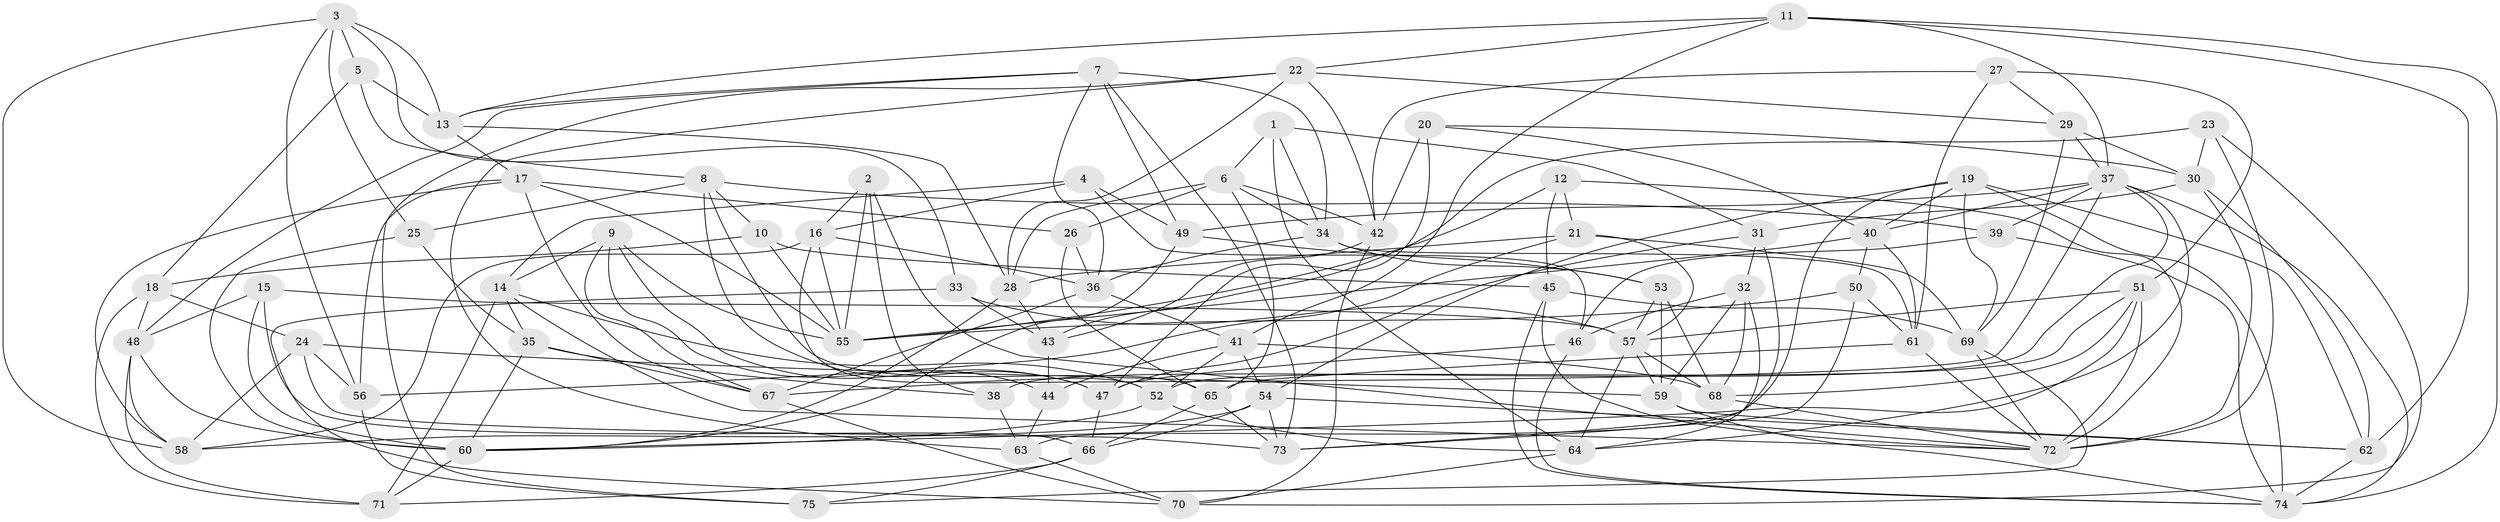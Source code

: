 // original degree distribution, {4: 1.0}
// Generated by graph-tools (version 1.1) at 2025/38/03/04/25 23:38:19]
// undirected, 75 vertices, 207 edges
graph export_dot {
  node [color=gray90,style=filled];
  1;
  2;
  3;
  4;
  5;
  6;
  7;
  8;
  9;
  10;
  11;
  12;
  13;
  14;
  15;
  16;
  17;
  18;
  19;
  20;
  21;
  22;
  23;
  24;
  25;
  26;
  27;
  28;
  29;
  30;
  31;
  32;
  33;
  34;
  35;
  36;
  37;
  38;
  39;
  40;
  41;
  42;
  43;
  44;
  45;
  46;
  47;
  48;
  49;
  50;
  51;
  52;
  53;
  54;
  55;
  56;
  57;
  58;
  59;
  60;
  61;
  62;
  63;
  64;
  65;
  66;
  67;
  68;
  69;
  70;
  71;
  72;
  73;
  74;
  75;
  1 -- 6 [weight=1.0];
  1 -- 31 [weight=1.0];
  1 -- 34 [weight=1.0];
  1 -- 64 [weight=1.0];
  2 -- 16 [weight=1.0];
  2 -- 38 [weight=1.0];
  2 -- 55 [weight=1.0];
  2 -- 72 [weight=1.0];
  3 -- 5 [weight=1.0];
  3 -- 13 [weight=1.0];
  3 -- 25 [weight=1.0];
  3 -- 33 [weight=1.0];
  3 -- 56 [weight=1.0];
  3 -- 58 [weight=1.0];
  4 -- 14 [weight=1.0];
  4 -- 16 [weight=1.0];
  4 -- 46 [weight=1.0];
  4 -- 49 [weight=1.0];
  5 -- 8 [weight=1.0];
  5 -- 13 [weight=1.0];
  5 -- 18 [weight=1.0];
  6 -- 26 [weight=1.0];
  6 -- 28 [weight=1.0];
  6 -- 34 [weight=1.0];
  6 -- 42 [weight=1.0];
  6 -- 65 [weight=1.0];
  7 -- 13 [weight=1.0];
  7 -- 34 [weight=1.0];
  7 -- 36 [weight=1.0];
  7 -- 48 [weight=1.0];
  7 -- 49 [weight=1.0];
  7 -- 73 [weight=1.0];
  8 -- 10 [weight=1.0];
  8 -- 25 [weight=1.0];
  8 -- 39 [weight=1.0];
  8 -- 47 [weight=1.0];
  8 -- 65 [weight=1.0];
  9 -- 14 [weight=1.0];
  9 -- 44 [weight=2.0];
  9 -- 47 [weight=1.0];
  9 -- 55 [weight=1.0];
  9 -- 67 [weight=1.0];
  10 -- 18 [weight=2.0];
  10 -- 45 [weight=2.0];
  10 -- 55 [weight=1.0];
  11 -- 13 [weight=1.0];
  11 -- 22 [weight=1.0];
  11 -- 37 [weight=1.0];
  11 -- 41 [weight=1.0];
  11 -- 62 [weight=1.0];
  11 -- 74 [weight=1.0];
  12 -- 21 [weight=1.0];
  12 -- 45 [weight=1.0];
  12 -- 55 [weight=1.0];
  12 -- 72 [weight=1.0];
  13 -- 17 [weight=1.0];
  13 -- 28 [weight=1.0];
  14 -- 35 [weight=1.0];
  14 -- 52 [weight=1.0];
  14 -- 71 [weight=1.0];
  14 -- 72 [weight=1.0];
  15 -- 48 [weight=1.0];
  15 -- 57 [weight=1.0];
  15 -- 60 [weight=1.0];
  15 -- 66 [weight=1.0];
  16 -- 36 [weight=1.0];
  16 -- 52 [weight=1.0];
  16 -- 55 [weight=1.0];
  16 -- 58 [weight=1.0];
  17 -- 26 [weight=1.0];
  17 -- 55 [weight=1.0];
  17 -- 56 [weight=1.0];
  17 -- 58 [weight=1.0];
  17 -- 67 [weight=1.0];
  18 -- 24 [weight=1.0];
  18 -- 48 [weight=1.0];
  18 -- 71 [weight=1.0];
  19 -- 40 [weight=1.0];
  19 -- 54 [weight=1.0];
  19 -- 62 [weight=1.0];
  19 -- 63 [weight=1.0];
  19 -- 69 [weight=1.0];
  19 -- 74 [weight=1.0];
  20 -- 30 [weight=1.0];
  20 -- 40 [weight=1.0];
  20 -- 42 [weight=1.0];
  20 -- 47 [weight=1.0];
  21 -- 28 [weight=1.0];
  21 -- 56 [weight=2.0];
  21 -- 57 [weight=1.0];
  21 -- 69 [weight=1.0];
  22 -- 28 [weight=1.0];
  22 -- 29 [weight=1.0];
  22 -- 42 [weight=1.0];
  22 -- 63 [weight=1.0];
  22 -- 75 [weight=1.0];
  23 -- 30 [weight=1.0];
  23 -- 43 [weight=1.0];
  23 -- 70 [weight=1.0];
  23 -- 72 [weight=1.0];
  24 -- 56 [weight=1.0];
  24 -- 58 [weight=1.0];
  24 -- 59 [weight=1.0];
  24 -- 73 [weight=2.0];
  25 -- 35 [weight=1.0];
  25 -- 60 [weight=1.0];
  26 -- 36 [weight=1.0];
  26 -- 65 [weight=1.0];
  27 -- 29 [weight=1.0];
  27 -- 42 [weight=1.0];
  27 -- 51 [weight=1.0];
  27 -- 61 [weight=1.0];
  28 -- 43 [weight=1.0];
  28 -- 60 [weight=1.0];
  29 -- 30 [weight=1.0];
  29 -- 37 [weight=2.0];
  29 -- 69 [weight=1.0];
  30 -- 31 [weight=1.0];
  30 -- 62 [weight=1.0];
  30 -- 72 [weight=1.0];
  31 -- 32 [weight=1.0];
  31 -- 47 [weight=1.0];
  31 -- 73 [weight=2.0];
  32 -- 46 [weight=2.0];
  32 -- 59 [weight=1.0];
  32 -- 64 [weight=1.0];
  32 -- 68 [weight=1.0];
  33 -- 43 [weight=1.0];
  33 -- 57 [weight=1.0];
  33 -- 70 [weight=1.0];
  34 -- 36 [weight=1.0];
  34 -- 53 [weight=1.0];
  34 -- 61 [weight=1.0];
  35 -- 38 [weight=2.0];
  35 -- 60 [weight=1.0];
  35 -- 67 [weight=1.0];
  36 -- 41 [weight=1.0];
  36 -- 67 [weight=1.0];
  37 -- 38 [weight=1.0];
  37 -- 39 [weight=1.0];
  37 -- 40 [weight=1.0];
  37 -- 49 [weight=1.0];
  37 -- 64 [weight=1.0];
  37 -- 67 [weight=1.0];
  37 -- 74 [weight=1.0];
  38 -- 63 [weight=2.0];
  39 -- 46 [weight=1.0];
  39 -- 74 [weight=1.0];
  40 -- 50 [weight=1.0];
  40 -- 55 [weight=1.0];
  40 -- 61 [weight=1.0];
  41 -- 44 [weight=1.0];
  41 -- 52 [weight=1.0];
  41 -- 54 [weight=1.0];
  41 -- 68 [weight=1.0];
  42 -- 43 [weight=1.0];
  42 -- 70 [weight=1.0];
  43 -- 44 [weight=2.0];
  44 -- 63 [weight=1.0];
  45 -- 69 [weight=1.0];
  45 -- 72 [weight=1.0];
  45 -- 74 [weight=1.0];
  46 -- 47 [weight=1.0];
  46 -- 74 [weight=1.0];
  47 -- 66 [weight=1.0];
  48 -- 58 [weight=1.0];
  48 -- 60 [weight=1.0];
  48 -- 71 [weight=1.0];
  49 -- 53 [weight=2.0];
  49 -- 60 [weight=1.0];
  50 -- 55 [weight=1.0];
  50 -- 61 [weight=1.0];
  50 -- 73 [weight=1.0];
  51 -- 52 [weight=1.0];
  51 -- 57 [weight=1.0];
  51 -- 60 [weight=1.0];
  51 -- 68 [weight=1.0];
  51 -- 72 [weight=1.0];
  52 -- 60 [weight=1.0];
  52 -- 64 [weight=1.0];
  53 -- 57 [weight=1.0];
  53 -- 59 [weight=1.0];
  53 -- 68 [weight=1.0];
  54 -- 58 [weight=1.0];
  54 -- 62 [weight=1.0];
  54 -- 66 [weight=1.0];
  54 -- 73 [weight=1.0];
  56 -- 75 [weight=1.0];
  57 -- 59 [weight=1.0];
  57 -- 64 [weight=1.0];
  57 -- 68 [weight=1.0];
  59 -- 62 [weight=1.0];
  59 -- 74 [weight=1.0];
  60 -- 71 [weight=2.0];
  61 -- 65 [weight=1.0];
  61 -- 72 [weight=1.0];
  62 -- 74 [weight=1.0];
  63 -- 70 [weight=1.0];
  64 -- 70 [weight=1.0];
  65 -- 66 [weight=1.0];
  65 -- 73 [weight=1.0];
  66 -- 71 [weight=1.0];
  66 -- 75 [weight=1.0];
  67 -- 70 [weight=1.0];
  68 -- 72 [weight=1.0];
  69 -- 72 [weight=1.0];
  69 -- 75 [weight=1.0];
}
